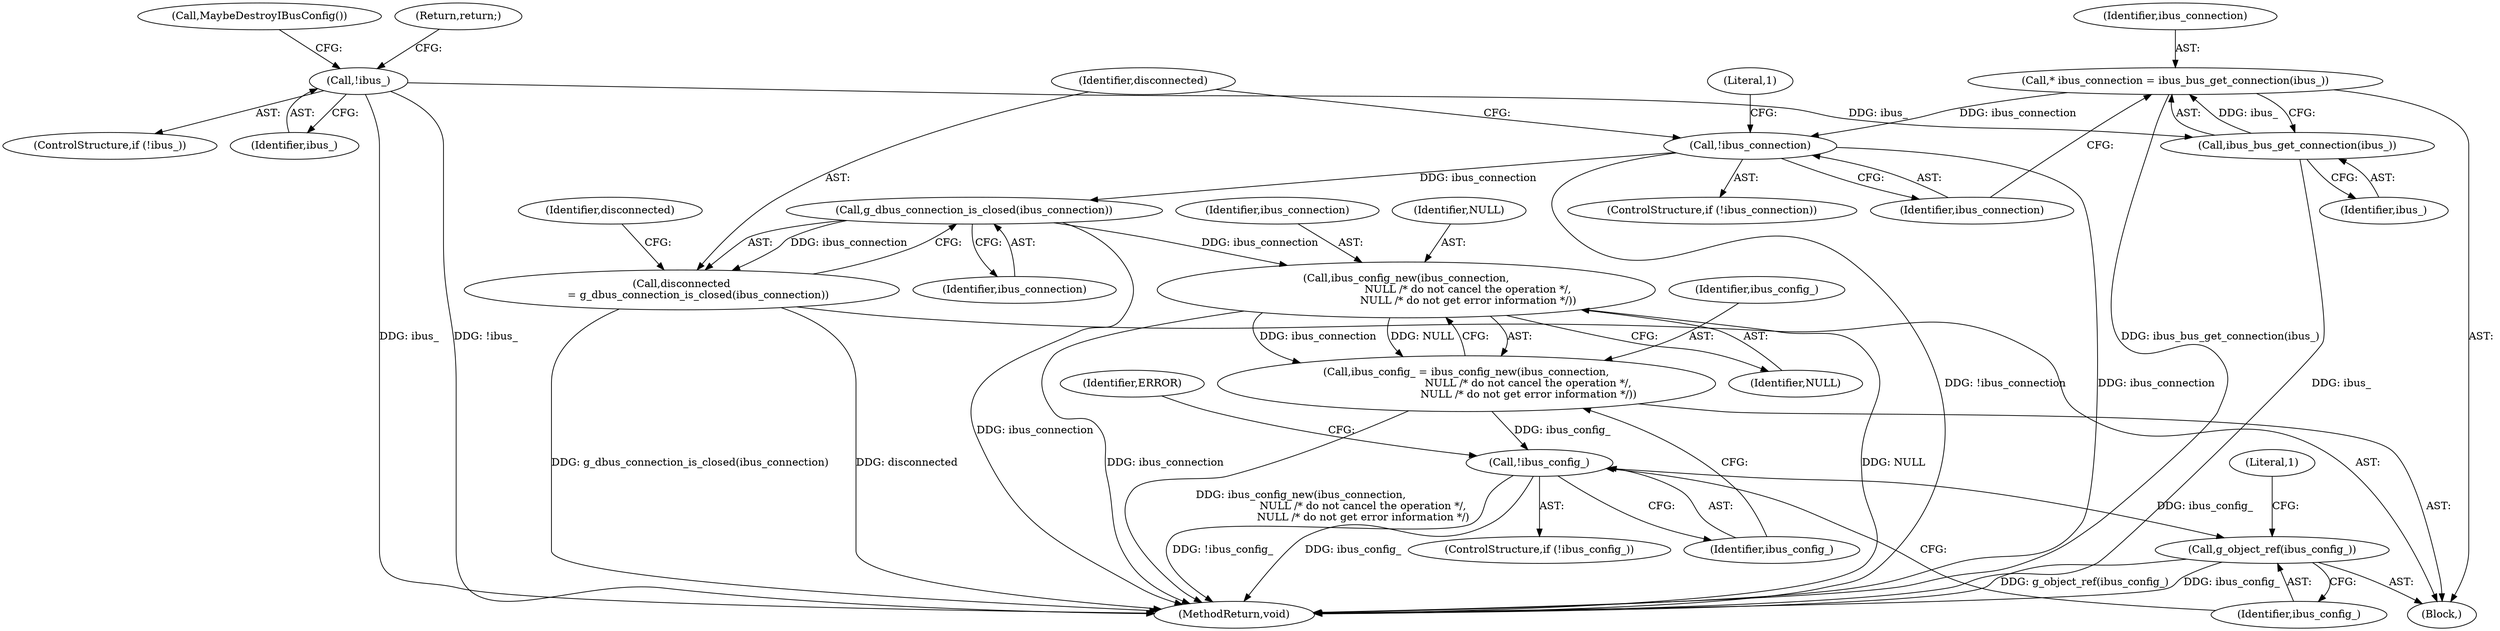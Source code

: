 digraph "0_Chrome_dc7b094a338c6c521f918f478e993f0f74bbea0d_67@API" {
"1000115" [label="(Call,* ibus_connection = ibus_bus_get_connection(ibus_))"];
"1000117" [label="(Call,ibus_bus_get_connection(ibus_))"];
"1000105" [label="(Call,!ibus_)"];
"1000120" [label="(Call,!ibus_connection)"];
"1000133" [label="(Call,g_dbus_connection_is_closed(ibus_connection))"];
"1000131" [label="(Call,disconnected\n          = g_dbus_connection_is_closed(ibus_connection))"];
"1000147" [label="(Call,ibus_config_new(ibus_connection,\n                                     NULL /* do not cancel the operation */,\n                                     NULL /* do not get error information */))"];
"1000145" [label="(Call,ibus_config_ = ibus_config_new(ibus_connection,\n                                     NULL /* do not cancel the operation */,\n                                     NULL /* do not get error information */))"];
"1000152" [label="(Call,!ibus_config_)"];
"1000160" [label="(Call,g_object_ref(ibus_config_))"];
"1000116" [label="(Identifier,ibus_connection)"];
"1000133" [label="(Call,g_dbus_connection_is_closed(ibus_connection))"];
"1000161" [label="(Identifier,ibus_config_)"];
"1000150" [label="(Identifier,NULL)"];
"1000134" [label="(Identifier,ibus_connection)"];
"1000118" [label="(Identifier,ibus_)"];
"1000125" [label="(Literal,1)"];
"1000166" [label="(MethodReturn,void)"];
"1000115" [label="(Call,* ibus_connection = ibus_bus_get_connection(ibus_))"];
"1000152" [label="(Call,!ibus_config_)"];
"1000119" [label="(ControlStructure,if (!ibus_connection))"];
"1000164" [label="(Literal,1)"];
"1000120" [label="(Call,!ibus_connection)"];
"1000105" [label="(Call,!ibus_)"];
"1000145" [label="(Call,ibus_config_ = ibus_config_new(ibus_connection,\n                                     NULL /* do not cancel the operation */,\n                                     NULL /* do not get error information */))"];
"1000157" [label="(Identifier,ERROR)"];
"1000108" [label="(Return,return;)"];
"1000117" [label="(Call,ibus_bus_get_connection(ibus_))"];
"1000146" [label="(Identifier,ibus_config_)"];
"1000121" [label="(Identifier,ibus_connection)"];
"1000106" [label="(Identifier,ibus_)"];
"1000148" [label="(Identifier,ibus_connection)"];
"1000149" [label="(Identifier,NULL)"];
"1000113" [label="(Block,)"];
"1000153" [label="(Identifier,ibus_config_)"];
"1000109" [label="(Call,MaybeDestroyIBusConfig())"];
"1000132" [label="(Identifier,disconnected)"];
"1000147" [label="(Call,ibus_config_new(ibus_connection,\n                                     NULL /* do not cancel the operation */,\n                                     NULL /* do not get error information */))"];
"1000160" [label="(Call,g_object_ref(ibus_config_))"];
"1000131" [label="(Call,disconnected\n          = g_dbus_connection_is_closed(ibus_connection))"];
"1000104" [label="(ControlStructure,if (!ibus_))"];
"1000151" [label="(ControlStructure,if (!ibus_config_))"];
"1000136" [label="(Identifier,disconnected)"];
"1000115" -> "1000113"  [label="AST: "];
"1000115" -> "1000117"  [label="CFG: "];
"1000116" -> "1000115"  [label="AST: "];
"1000117" -> "1000115"  [label="AST: "];
"1000121" -> "1000115"  [label="CFG: "];
"1000115" -> "1000166"  [label="DDG: ibus_bus_get_connection(ibus_)"];
"1000117" -> "1000115"  [label="DDG: ibus_"];
"1000115" -> "1000120"  [label="DDG: ibus_connection"];
"1000117" -> "1000118"  [label="CFG: "];
"1000118" -> "1000117"  [label="AST: "];
"1000117" -> "1000166"  [label="DDG: ibus_"];
"1000105" -> "1000117"  [label="DDG: ibus_"];
"1000105" -> "1000104"  [label="AST: "];
"1000105" -> "1000106"  [label="CFG: "];
"1000106" -> "1000105"  [label="AST: "];
"1000108" -> "1000105"  [label="CFG: "];
"1000109" -> "1000105"  [label="CFG: "];
"1000105" -> "1000166"  [label="DDG: !ibus_"];
"1000105" -> "1000166"  [label="DDG: ibus_"];
"1000120" -> "1000119"  [label="AST: "];
"1000120" -> "1000121"  [label="CFG: "];
"1000121" -> "1000120"  [label="AST: "];
"1000125" -> "1000120"  [label="CFG: "];
"1000132" -> "1000120"  [label="CFG: "];
"1000120" -> "1000166"  [label="DDG: !ibus_connection"];
"1000120" -> "1000166"  [label="DDG: ibus_connection"];
"1000120" -> "1000133"  [label="DDG: ibus_connection"];
"1000133" -> "1000131"  [label="AST: "];
"1000133" -> "1000134"  [label="CFG: "];
"1000134" -> "1000133"  [label="AST: "];
"1000131" -> "1000133"  [label="CFG: "];
"1000133" -> "1000166"  [label="DDG: ibus_connection"];
"1000133" -> "1000131"  [label="DDG: ibus_connection"];
"1000133" -> "1000147"  [label="DDG: ibus_connection"];
"1000131" -> "1000113"  [label="AST: "];
"1000132" -> "1000131"  [label="AST: "];
"1000136" -> "1000131"  [label="CFG: "];
"1000131" -> "1000166"  [label="DDG: disconnected"];
"1000131" -> "1000166"  [label="DDG: g_dbus_connection_is_closed(ibus_connection)"];
"1000147" -> "1000145"  [label="AST: "];
"1000147" -> "1000150"  [label="CFG: "];
"1000148" -> "1000147"  [label="AST: "];
"1000149" -> "1000147"  [label="AST: "];
"1000150" -> "1000147"  [label="AST: "];
"1000145" -> "1000147"  [label="CFG: "];
"1000147" -> "1000166"  [label="DDG: NULL"];
"1000147" -> "1000166"  [label="DDG: ibus_connection"];
"1000147" -> "1000145"  [label="DDG: ibus_connection"];
"1000147" -> "1000145"  [label="DDG: NULL"];
"1000145" -> "1000113"  [label="AST: "];
"1000146" -> "1000145"  [label="AST: "];
"1000153" -> "1000145"  [label="CFG: "];
"1000145" -> "1000166"  [label="DDG: ibus_config_new(ibus_connection,\n                                     NULL /* do not cancel the operation */,\n                                     NULL /* do not get error information */)"];
"1000145" -> "1000152"  [label="DDG: ibus_config_"];
"1000152" -> "1000151"  [label="AST: "];
"1000152" -> "1000153"  [label="CFG: "];
"1000153" -> "1000152"  [label="AST: "];
"1000157" -> "1000152"  [label="CFG: "];
"1000161" -> "1000152"  [label="CFG: "];
"1000152" -> "1000166"  [label="DDG: ibus_config_"];
"1000152" -> "1000166"  [label="DDG: !ibus_config_"];
"1000152" -> "1000160"  [label="DDG: ibus_config_"];
"1000160" -> "1000113"  [label="AST: "];
"1000160" -> "1000161"  [label="CFG: "];
"1000161" -> "1000160"  [label="AST: "];
"1000164" -> "1000160"  [label="CFG: "];
"1000160" -> "1000166"  [label="DDG: g_object_ref(ibus_config_)"];
"1000160" -> "1000166"  [label="DDG: ibus_config_"];
}
